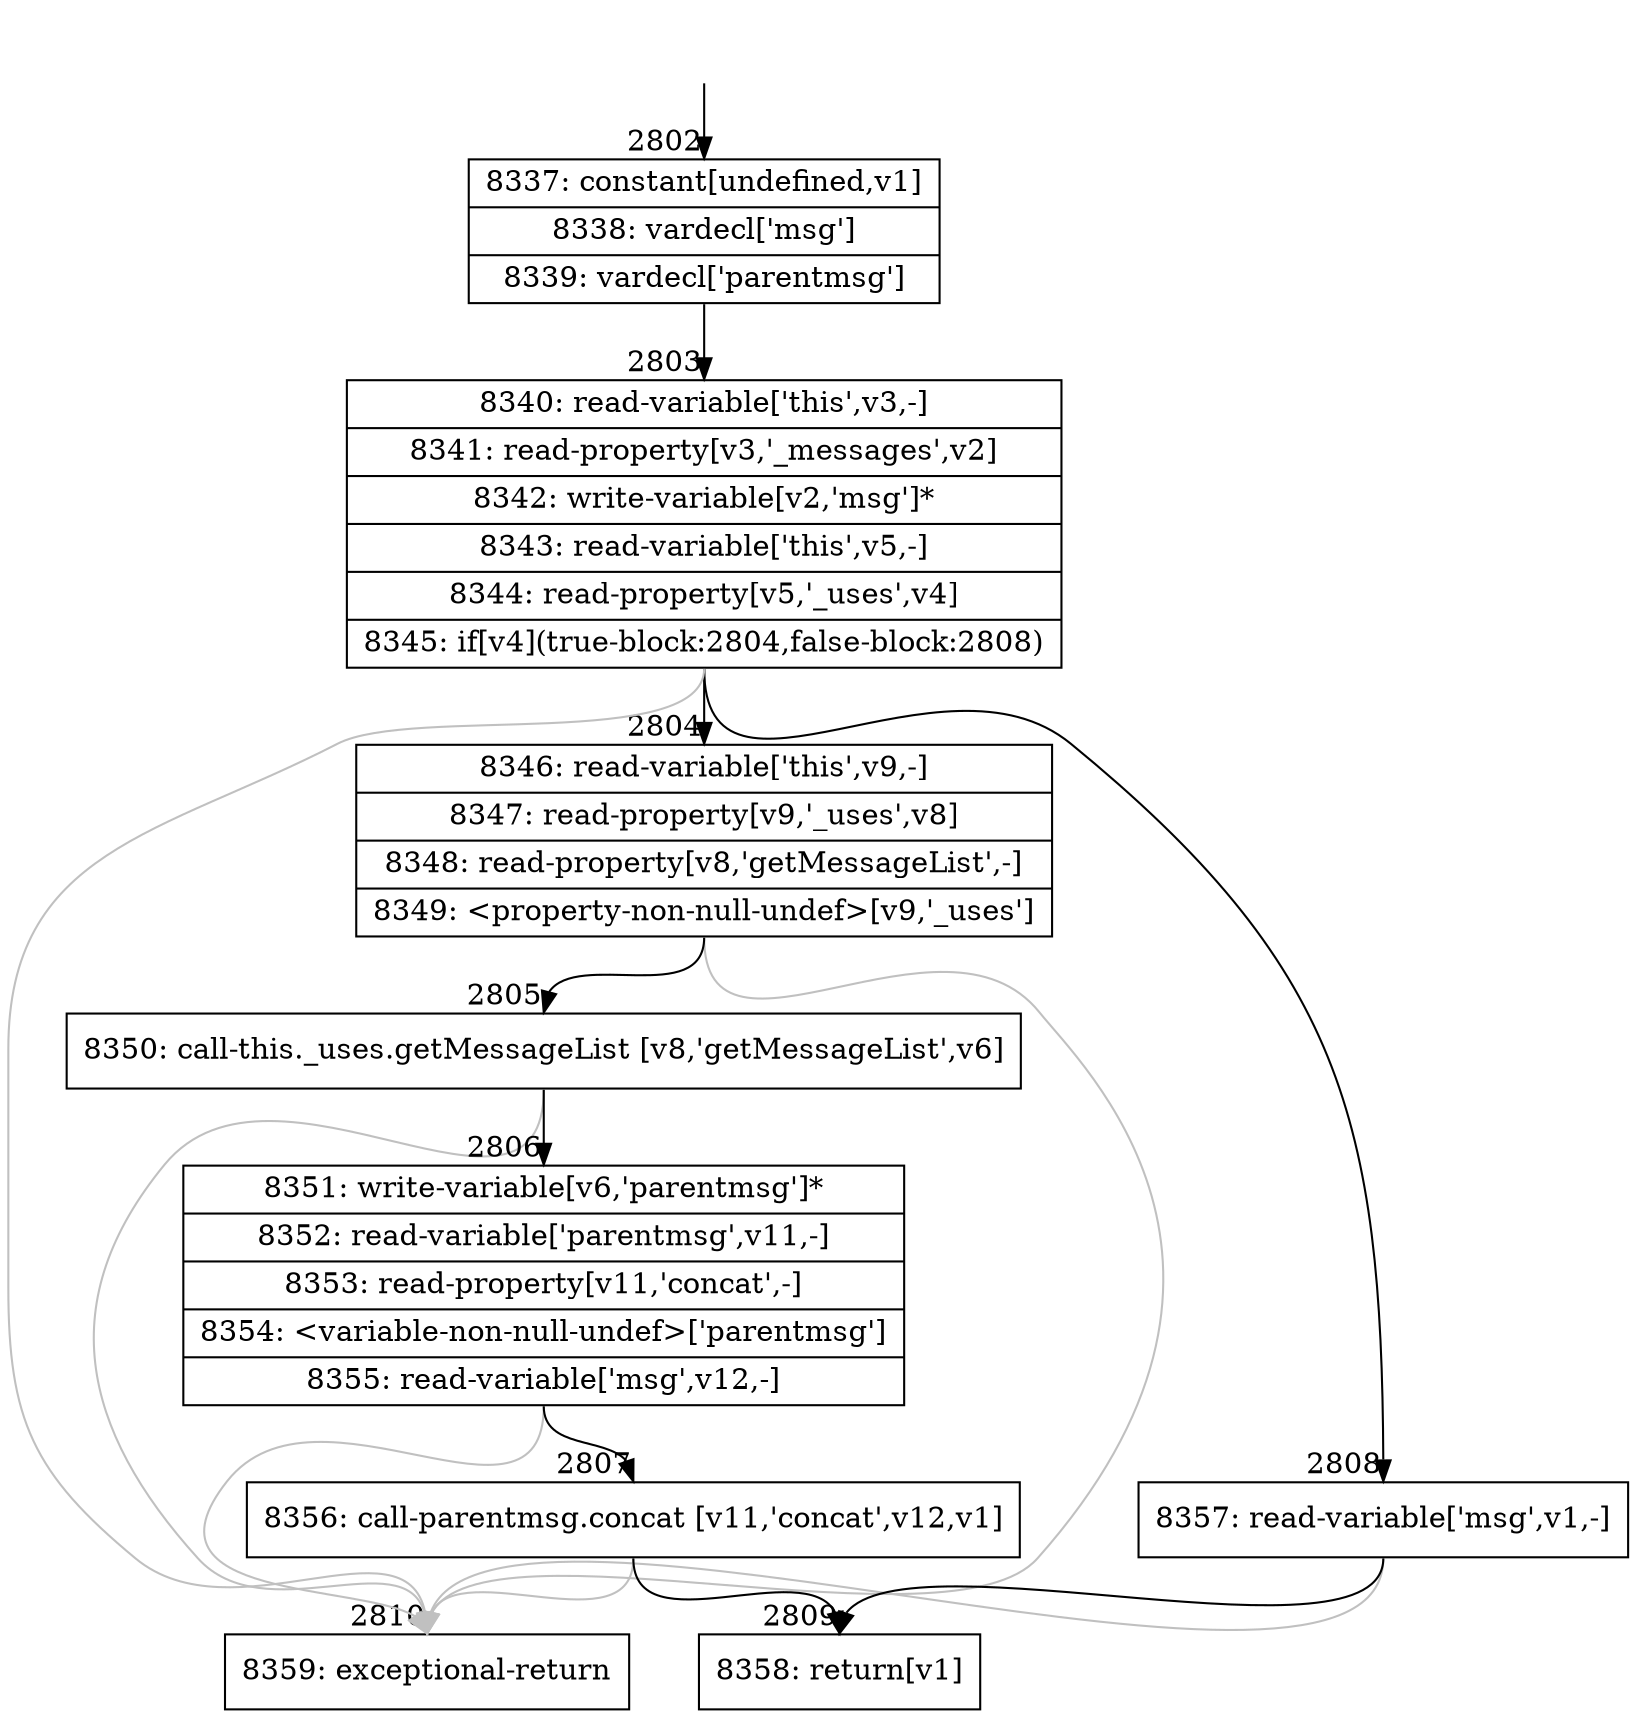 digraph {
rankdir="TD"
BB_entry306[shape=none,label=""];
BB_entry306 -> BB2802 [tailport=s, headport=n, headlabel="    2802"]
BB2802 [shape=record label="{8337: constant[undefined,v1]|8338: vardecl['msg']|8339: vardecl['parentmsg']}" ] 
BB2802 -> BB2803 [tailport=s, headport=n, headlabel="      2803"]
BB2803 [shape=record label="{8340: read-variable['this',v3,-]|8341: read-property[v3,'_messages',v2]|8342: write-variable[v2,'msg']*|8343: read-variable['this',v5,-]|8344: read-property[v5,'_uses',v4]|8345: if[v4](true-block:2804,false-block:2808)}" ] 
BB2803 -> BB2804 [tailport=s, headport=n, headlabel="      2804"]
BB2803 -> BB2808 [tailport=s, headport=n, headlabel="      2808"]
BB2803 -> BB2810 [tailport=s, headport=n, color=gray, headlabel="      2810"]
BB2804 [shape=record label="{8346: read-variable['this',v9,-]|8347: read-property[v9,'_uses',v8]|8348: read-property[v8,'getMessageList',-]|8349: \<property-non-null-undef\>[v9,'_uses']}" ] 
BB2804 -> BB2805 [tailport=s, headport=n, headlabel="      2805"]
BB2804 -> BB2810 [tailport=s, headport=n, color=gray]
BB2805 [shape=record label="{8350: call-this._uses.getMessageList [v8,'getMessageList',v6]}" ] 
BB2805 -> BB2806 [tailport=s, headport=n, headlabel="      2806"]
BB2805 -> BB2810 [tailport=s, headport=n, color=gray]
BB2806 [shape=record label="{8351: write-variable[v6,'parentmsg']*|8352: read-variable['parentmsg',v11,-]|8353: read-property[v11,'concat',-]|8354: \<variable-non-null-undef\>['parentmsg']|8355: read-variable['msg',v12,-]}" ] 
BB2806 -> BB2807 [tailport=s, headport=n, headlabel="      2807"]
BB2806 -> BB2810 [tailport=s, headport=n, color=gray]
BB2807 [shape=record label="{8356: call-parentmsg.concat [v11,'concat',v12,v1]}" ] 
BB2807 -> BB2809 [tailport=s, headport=n, headlabel="      2809"]
BB2807 -> BB2810 [tailport=s, headport=n, color=gray]
BB2808 [shape=record label="{8357: read-variable['msg',v1,-]}" ] 
BB2808 -> BB2809 [tailport=s, headport=n]
BB2808 -> BB2810 [tailport=s, headport=n, color=gray]
BB2809 [shape=record label="{8358: return[v1]}" ] 
BB2810 [shape=record label="{8359: exceptional-return}" ] 
//#$~ 3245
}
